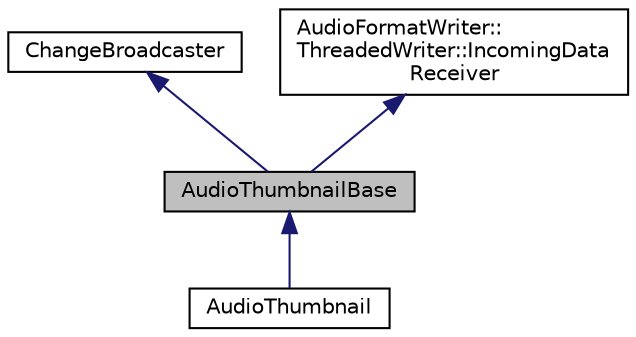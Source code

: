 digraph "AudioThumbnailBase"
{
  bgcolor="transparent";
  edge [fontname="Helvetica",fontsize="10",labelfontname="Helvetica",labelfontsize="10"];
  node [fontname="Helvetica",fontsize="10",shape=record];
  Node0 [label="AudioThumbnailBase",height=0.2,width=0.4,color="black", fillcolor="grey75", style="filled", fontcolor="black"];
  Node1 -> Node0 [dir="back",color="midnightblue",fontsize="10",style="solid",fontname="Helvetica"];
  Node1 [label="ChangeBroadcaster",height=0.2,width=0.4,color="black",URL="$classChangeBroadcaster.html",tooltip="Holds a list of ChangeListeners, and sends messages to them when instructed. "];
  Node2 -> Node0 [dir="back",color="midnightblue",fontsize="10",style="solid",fontname="Helvetica"];
  Node2 [label="AudioFormatWriter::\lThreadedWriter::IncomingData\lReceiver",height=0.2,width=0.4,color="black",URL="$classAudioFormatWriter_1_1ThreadedWriter_1_1IncomingDataReceiver.html",tooltip="Receiver for incoming data. "];
  Node0 -> Node3 [dir="back",color="midnightblue",fontsize="10",style="solid",fontname="Helvetica"];
  Node3 [label="AudioThumbnail",height=0.2,width=0.4,color="black",URL="$classAudioThumbnail.html",tooltip="Makes it easy to quickly draw scaled views of the waveform shape of an audio file. "];
}
